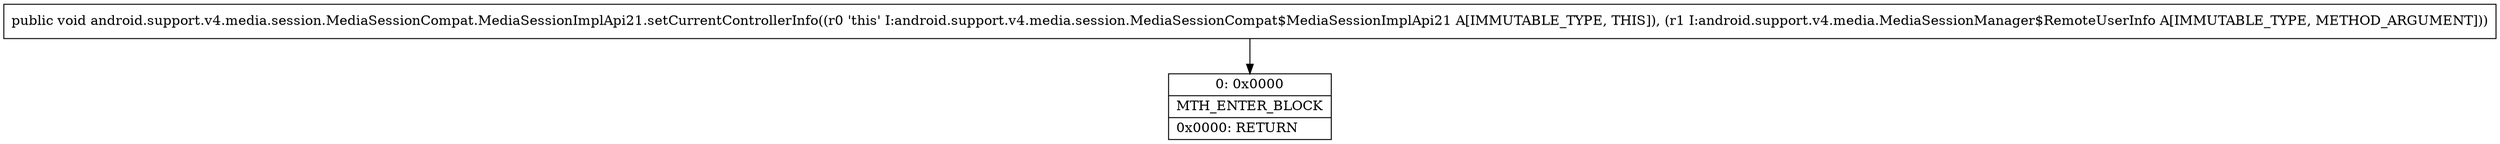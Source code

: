 digraph "CFG forandroid.support.v4.media.session.MediaSessionCompat.MediaSessionImplApi21.setCurrentControllerInfo(Landroid\/support\/v4\/media\/MediaSessionManager$RemoteUserInfo;)V" {
Node_0 [shape=record,label="{0\:\ 0x0000|MTH_ENTER_BLOCK\l|0x0000: RETURN   \l}"];
MethodNode[shape=record,label="{public void android.support.v4.media.session.MediaSessionCompat.MediaSessionImplApi21.setCurrentControllerInfo((r0 'this' I:android.support.v4.media.session.MediaSessionCompat$MediaSessionImplApi21 A[IMMUTABLE_TYPE, THIS]), (r1 I:android.support.v4.media.MediaSessionManager$RemoteUserInfo A[IMMUTABLE_TYPE, METHOD_ARGUMENT])) }"];
MethodNode -> Node_0;
}

